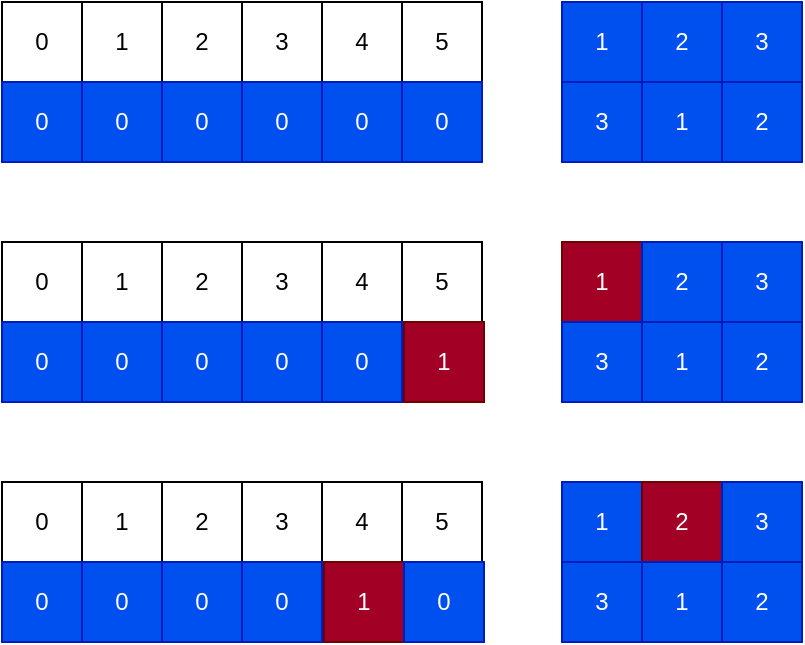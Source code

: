 <mxfile version="15.8.7" type="device"><diagram id="Gsf399qQ9uNcz1NBwSjx" name="페이지-1"><mxGraphModel dx="918" dy="714" grid="1" gridSize="10" guides="1" tooltips="1" connect="1" arrows="1" fold="1" page="1" pageScale="1" pageWidth="10000" pageHeight="10000" math="0" shadow="0"><root><mxCell id="0"/><mxCell id="1" parent="0"/><mxCell id="IWdMNh2NIse-WDrS1TTo-2" value="0" style="rounded=0;whiteSpace=wrap;html=1;" vertex="1" parent="1"><mxGeometry x="400" y="410" width="40" height="40" as="geometry"/></mxCell><mxCell id="IWdMNh2NIse-WDrS1TTo-3" value="1" style="rounded=0;whiteSpace=wrap;html=1;" vertex="1" parent="1"><mxGeometry x="440" y="410" width="40" height="40" as="geometry"/></mxCell><mxCell id="IWdMNh2NIse-WDrS1TTo-4" value="2" style="rounded=0;whiteSpace=wrap;html=1;" vertex="1" parent="1"><mxGeometry x="480" y="410" width="40" height="40" as="geometry"/></mxCell><mxCell id="IWdMNh2NIse-WDrS1TTo-5" value="3" style="rounded=0;whiteSpace=wrap;html=1;" vertex="1" parent="1"><mxGeometry x="520" y="410" width="40" height="40" as="geometry"/></mxCell><mxCell id="IWdMNh2NIse-WDrS1TTo-6" value="4" style="rounded=0;whiteSpace=wrap;html=1;" vertex="1" parent="1"><mxGeometry x="560" y="410" width="40" height="40" as="geometry"/></mxCell><mxCell id="IWdMNh2NIse-WDrS1TTo-7" value="5" style="rounded=0;whiteSpace=wrap;html=1;" vertex="1" parent="1"><mxGeometry x="600" y="410" width="40" height="40" as="geometry"/></mxCell><mxCell id="IWdMNh2NIse-WDrS1TTo-8" value="1" style="rounded=0;whiteSpace=wrap;html=1;fillColor=#0050ef;fontColor=#ffffff;strokeColor=#001DBC;" vertex="1" parent="1"><mxGeometry x="680" y="410" width="40" height="40" as="geometry"/></mxCell><mxCell id="IWdMNh2NIse-WDrS1TTo-9" value="2" style="rounded=0;whiteSpace=wrap;html=1;fillColor=#0050ef;fontColor=#ffffff;strokeColor=#001DBC;" vertex="1" parent="1"><mxGeometry x="720" y="410" width="40" height="40" as="geometry"/></mxCell><mxCell id="IWdMNh2NIse-WDrS1TTo-10" value="3" style="rounded=0;whiteSpace=wrap;html=1;fillColor=#0050ef;fontColor=#ffffff;strokeColor=#001DBC;" vertex="1" parent="1"><mxGeometry x="760" y="410" width="40" height="40" as="geometry"/></mxCell><mxCell id="IWdMNh2NIse-WDrS1TTo-11" value="3" style="rounded=0;whiteSpace=wrap;html=1;fillColor=#0050ef;fontColor=#ffffff;strokeColor=#001DBC;" vertex="1" parent="1"><mxGeometry x="680" y="450" width="40" height="40" as="geometry"/></mxCell><mxCell id="IWdMNh2NIse-WDrS1TTo-12" value="1" style="rounded=0;whiteSpace=wrap;html=1;fillColor=#0050ef;fontColor=#ffffff;strokeColor=#001DBC;" vertex="1" parent="1"><mxGeometry x="720" y="450" width="40" height="40" as="geometry"/></mxCell><mxCell id="IWdMNh2NIse-WDrS1TTo-13" value="2" style="rounded=0;whiteSpace=wrap;html=1;fillColor=#0050ef;fontColor=#ffffff;strokeColor=#001DBC;" vertex="1" parent="1"><mxGeometry x="760" y="450" width="40" height="40" as="geometry"/></mxCell><mxCell id="IWdMNh2NIse-WDrS1TTo-14" value="0" style="rounded=0;whiteSpace=wrap;html=1;fillColor=#0050ef;fontColor=#ffffff;strokeColor=#001DBC;" vertex="1" parent="1"><mxGeometry x="400" y="450" width="40" height="40" as="geometry"/></mxCell><mxCell id="IWdMNh2NIse-WDrS1TTo-15" value="0" style="rounded=0;whiteSpace=wrap;html=1;fillColor=#0050ef;fontColor=#ffffff;strokeColor=#001DBC;" vertex="1" parent="1"><mxGeometry x="440" y="450" width="40" height="40" as="geometry"/></mxCell><mxCell id="IWdMNh2NIse-WDrS1TTo-16" value="0" style="rounded=0;whiteSpace=wrap;html=1;fillColor=#0050ef;fontColor=#ffffff;strokeColor=#001DBC;" vertex="1" parent="1"><mxGeometry x="480" y="450" width="40" height="40" as="geometry"/></mxCell><mxCell id="IWdMNh2NIse-WDrS1TTo-17" value="0" style="rounded=0;whiteSpace=wrap;html=1;fillColor=#0050ef;fontColor=#ffffff;strokeColor=#001DBC;" vertex="1" parent="1"><mxGeometry x="520" y="450" width="40" height="40" as="geometry"/></mxCell><mxCell id="IWdMNh2NIse-WDrS1TTo-18" value="0" style="rounded=0;whiteSpace=wrap;html=1;fillColor=#0050ef;fontColor=#ffffff;strokeColor=#001DBC;" vertex="1" parent="1"><mxGeometry x="560" y="450" width="40" height="40" as="geometry"/></mxCell><mxCell id="IWdMNh2NIse-WDrS1TTo-19" value="0" style="rounded=0;whiteSpace=wrap;html=1;fillColor=#0050ef;fontColor=#ffffff;strokeColor=#001DBC;" vertex="1" parent="1"><mxGeometry x="600" y="450" width="40" height="40" as="geometry"/></mxCell><mxCell id="IWdMNh2NIse-WDrS1TTo-20" value="0" style="rounded=0;whiteSpace=wrap;html=1;" vertex="1" parent="1"><mxGeometry x="400" y="530" width="40" height="40" as="geometry"/></mxCell><mxCell id="IWdMNh2NIse-WDrS1TTo-21" value="1" style="rounded=0;whiteSpace=wrap;html=1;" vertex="1" parent="1"><mxGeometry x="440" y="530" width="40" height="40" as="geometry"/></mxCell><mxCell id="IWdMNh2NIse-WDrS1TTo-22" value="2" style="rounded=0;whiteSpace=wrap;html=1;" vertex="1" parent="1"><mxGeometry x="480" y="530" width="40" height="40" as="geometry"/></mxCell><mxCell id="IWdMNh2NIse-WDrS1TTo-23" value="3" style="rounded=0;whiteSpace=wrap;html=1;" vertex="1" parent="1"><mxGeometry x="520" y="530" width="40" height="40" as="geometry"/></mxCell><mxCell id="IWdMNh2NIse-WDrS1TTo-24" value="4" style="rounded=0;whiteSpace=wrap;html=1;" vertex="1" parent="1"><mxGeometry x="560" y="530" width="40" height="40" as="geometry"/></mxCell><mxCell id="IWdMNh2NIse-WDrS1TTo-25" value="5" style="rounded=0;whiteSpace=wrap;html=1;" vertex="1" parent="1"><mxGeometry x="600" y="530" width="40" height="40" as="geometry"/></mxCell><mxCell id="IWdMNh2NIse-WDrS1TTo-26" value="0" style="rounded=0;whiteSpace=wrap;html=1;fillColor=#0050ef;fontColor=#ffffff;strokeColor=#001DBC;" vertex="1" parent="1"><mxGeometry x="400" y="570" width="40" height="40" as="geometry"/></mxCell><mxCell id="IWdMNh2NIse-WDrS1TTo-27" value="0" style="rounded=0;whiteSpace=wrap;html=1;fillColor=#0050ef;fontColor=#ffffff;strokeColor=#001DBC;" vertex="1" parent="1"><mxGeometry x="440" y="570" width="40" height="40" as="geometry"/></mxCell><mxCell id="IWdMNh2NIse-WDrS1TTo-28" value="0" style="rounded=0;whiteSpace=wrap;html=1;fillColor=#0050ef;fontColor=#ffffff;strokeColor=#001DBC;" vertex="1" parent="1"><mxGeometry x="480" y="570" width="40" height="40" as="geometry"/></mxCell><mxCell id="IWdMNh2NIse-WDrS1TTo-29" value="0" style="rounded=0;whiteSpace=wrap;html=1;fillColor=#0050ef;fontColor=#ffffff;strokeColor=#001DBC;" vertex="1" parent="1"><mxGeometry x="520" y="570" width="40" height="40" as="geometry"/></mxCell><mxCell id="IWdMNh2NIse-WDrS1TTo-30" value="0" style="rounded=0;whiteSpace=wrap;html=1;fillColor=#0050ef;fontColor=#ffffff;strokeColor=#001DBC;" vertex="1" parent="1"><mxGeometry x="560" y="570" width="40" height="40" as="geometry"/></mxCell><mxCell id="IWdMNh2NIse-WDrS1TTo-31" value="1" style="rounded=0;whiteSpace=wrap;html=1;fillColor=#a20025;fontColor=#ffffff;strokeColor=#6F0000;" vertex="1" parent="1"><mxGeometry x="601" y="570" width="40" height="40" as="geometry"/></mxCell><mxCell id="IWdMNh2NIse-WDrS1TTo-32" value="1" style="rounded=0;whiteSpace=wrap;html=1;fillColor=#a20025;fontColor=#ffffff;strokeColor=#6F0000;" vertex="1" parent="1"><mxGeometry x="680" y="530" width="40" height="40" as="geometry"/></mxCell><mxCell id="IWdMNh2NIse-WDrS1TTo-33" value="2" style="rounded=0;whiteSpace=wrap;html=1;fillColor=#0050ef;fontColor=#ffffff;strokeColor=#001DBC;" vertex="1" parent="1"><mxGeometry x="720" y="530" width="40" height="40" as="geometry"/></mxCell><mxCell id="IWdMNh2NIse-WDrS1TTo-34" value="3" style="rounded=0;whiteSpace=wrap;html=1;fillColor=#0050ef;fontColor=#ffffff;strokeColor=#001DBC;" vertex="1" parent="1"><mxGeometry x="760" y="530" width="40" height="40" as="geometry"/></mxCell><mxCell id="IWdMNh2NIse-WDrS1TTo-35" value="3" style="rounded=0;whiteSpace=wrap;html=1;fillColor=#0050ef;fontColor=#ffffff;strokeColor=#001DBC;" vertex="1" parent="1"><mxGeometry x="680" y="570" width="40" height="40" as="geometry"/></mxCell><mxCell id="IWdMNh2NIse-WDrS1TTo-36" value="1" style="rounded=0;whiteSpace=wrap;html=1;fillColor=#0050ef;fontColor=#ffffff;strokeColor=#001DBC;" vertex="1" parent="1"><mxGeometry x="720" y="570" width="40" height="40" as="geometry"/></mxCell><mxCell id="IWdMNh2NIse-WDrS1TTo-37" value="2" style="rounded=0;whiteSpace=wrap;html=1;fillColor=#0050ef;fontColor=#ffffff;strokeColor=#001DBC;" vertex="1" parent="1"><mxGeometry x="760" y="570" width="40" height="40" as="geometry"/></mxCell><mxCell id="IWdMNh2NIse-WDrS1TTo-38" value="0" style="rounded=0;whiteSpace=wrap;html=1;" vertex="1" parent="1"><mxGeometry x="400" y="650" width="40" height="40" as="geometry"/></mxCell><mxCell id="IWdMNh2NIse-WDrS1TTo-39" value="1" style="rounded=0;whiteSpace=wrap;html=1;" vertex="1" parent="1"><mxGeometry x="440" y="650" width="40" height="40" as="geometry"/></mxCell><mxCell id="IWdMNh2NIse-WDrS1TTo-40" value="2" style="rounded=0;whiteSpace=wrap;html=1;" vertex="1" parent="1"><mxGeometry x="480" y="650" width="40" height="40" as="geometry"/></mxCell><mxCell id="IWdMNh2NIse-WDrS1TTo-41" value="3" style="rounded=0;whiteSpace=wrap;html=1;" vertex="1" parent="1"><mxGeometry x="520" y="650" width="40" height="40" as="geometry"/></mxCell><mxCell id="IWdMNh2NIse-WDrS1TTo-42" value="4" style="rounded=0;whiteSpace=wrap;html=1;" vertex="1" parent="1"><mxGeometry x="560" y="650" width="40" height="40" as="geometry"/></mxCell><mxCell id="IWdMNh2NIse-WDrS1TTo-43" value="5" style="rounded=0;whiteSpace=wrap;html=1;" vertex="1" parent="1"><mxGeometry x="600" y="650" width="40" height="40" as="geometry"/></mxCell><mxCell id="IWdMNh2NIse-WDrS1TTo-44" value="0" style="rounded=0;whiteSpace=wrap;html=1;fillColor=#0050ef;fontColor=#ffffff;strokeColor=#001DBC;" vertex="1" parent="1"><mxGeometry x="400" y="690" width="40" height="40" as="geometry"/></mxCell><mxCell id="IWdMNh2NIse-WDrS1TTo-45" value="0" style="rounded=0;whiteSpace=wrap;html=1;fillColor=#0050ef;fontColor=#ffffff;strokeColor=#001DBC;" vertex="1" parent="1"><mxGeometry x="440" y="690" width="40" height="40" as="geometry"/></mxCell><mxCell id="IWdMNh2NIse-WDrS1TTo-46" value="0" style="rounded=0;whiteSpace=wrap;html=1;fillColor=#0050ef;fontColor=#ffffff;strokeColor=#001DBC;" vertex="1" parent="1"><mxGeometry x="480" y="690" width="40" height="40" as="geometry"/></mxCell><mxCell id="IWdMNh2NIse-WDrS1TTo-47" value="0" style="rounded=0;whiteSpace=wrap;html=1;fillColor=#0050ef;fontColor=#ffffff;strokeColor=#001DBC;" vertex="1" parent="1"><mxGeometry x="520" y="690" width="40" height="40" as="geometry"/></mxCell><mxCell id="IWdMNh2NIse-WDrS1TTo-50" value="1" style="rounded=0;whiteSpace=wrap;html=1;fillColor=#0050ef;fontColor=#ffffff;strokeColor=#001DBC;" vertex="1" parent="1"><mxGeometry x="680" y="650" width="40" height="40" as="geometry"/></mxCell><mxCell id="IWdMNh2NIse-WDrS1TTo-51" value="2" style="rounded=0;whiteSpace=wrap;html=1;fillColor=#a20025;fontColor=#ffffff;strokeColor=#6F0000;" vertex="1" parent="1"><mxGeometry x="720" y="650" width="40" height="40" as="geometry"/></mxCell><mxCell id="IWdMNh2NIse-WDrS1TTo-52" value="3" style="rounded=0;whiteSpace=wrap;html=1;fillColor=#0050ef;fontColor=#ffffff;strokeColor=#001DBC;" vertex="1" parent="1"><mxGeometry x="760" y="650" width="40" height="40" as="geometry"/></mxCell><mxCell id="IWdMNh2NIse-WDrS1TTo-53" value="3" style="rounded=0;whiteSpace=wrap;html=1;fillColor=#0050ef;fontColor=#ffffff;strokeColor=#001DBC;" vertex="1" parent="1"><mxGeometry x="680" y="690" width="40" height="40" as="geometry"/></mxCell><mxCell id="IWdMNh2NIse-WDrS1TTo-54" value="1" style="rounded=0;whiteSpace=wrap;html=1;fillColor=#0050ef;fontColor=#ffffff;strokeColor=#001DBC;" vertex="1" parent="1"><mxGeometry x="720" y="690" width="40" height="40" as="geometry"/></mxCell><mxCell id="IWdMNh2NIse-WDrS1TTo-55" value="2" style="rounded=0;whiteSpace=wrap;html=1;fillColor=#0050ef;fontColor=#ffffff;strokeColor=#001DBC;" vertex="1" parent="1"><mxGeometry x="760" y="690" width="40" height="40" as="geometry"/></mxCell><mxCell id="IWdMNh2NIse-WDrS1TTo-56" value="1" style="rounded=0;whiteSpace=wrap;html=1;fillColor=#a20025;fontColor=#ffffff;strokeColor=#6F0000;" vertex="1" parent="1"><mxGeometry x="561" y="690" width="40" height="40" as="geometry"/></mxCell><mxCell id="IWdMNh2NIse-WDrS1TTo-57" value="0" style="rounded=0;whiteSpace=wrap;html=1;fillColor=#0050ef;fontColor=#ffffff;strokeColor=#001DBC;" vertex="1" parent="1"><mxGeometry x="601" y="690" width="40" height="40" as="geometry"/></mxCell></root></mxGraphModel></diagram></mxfile>